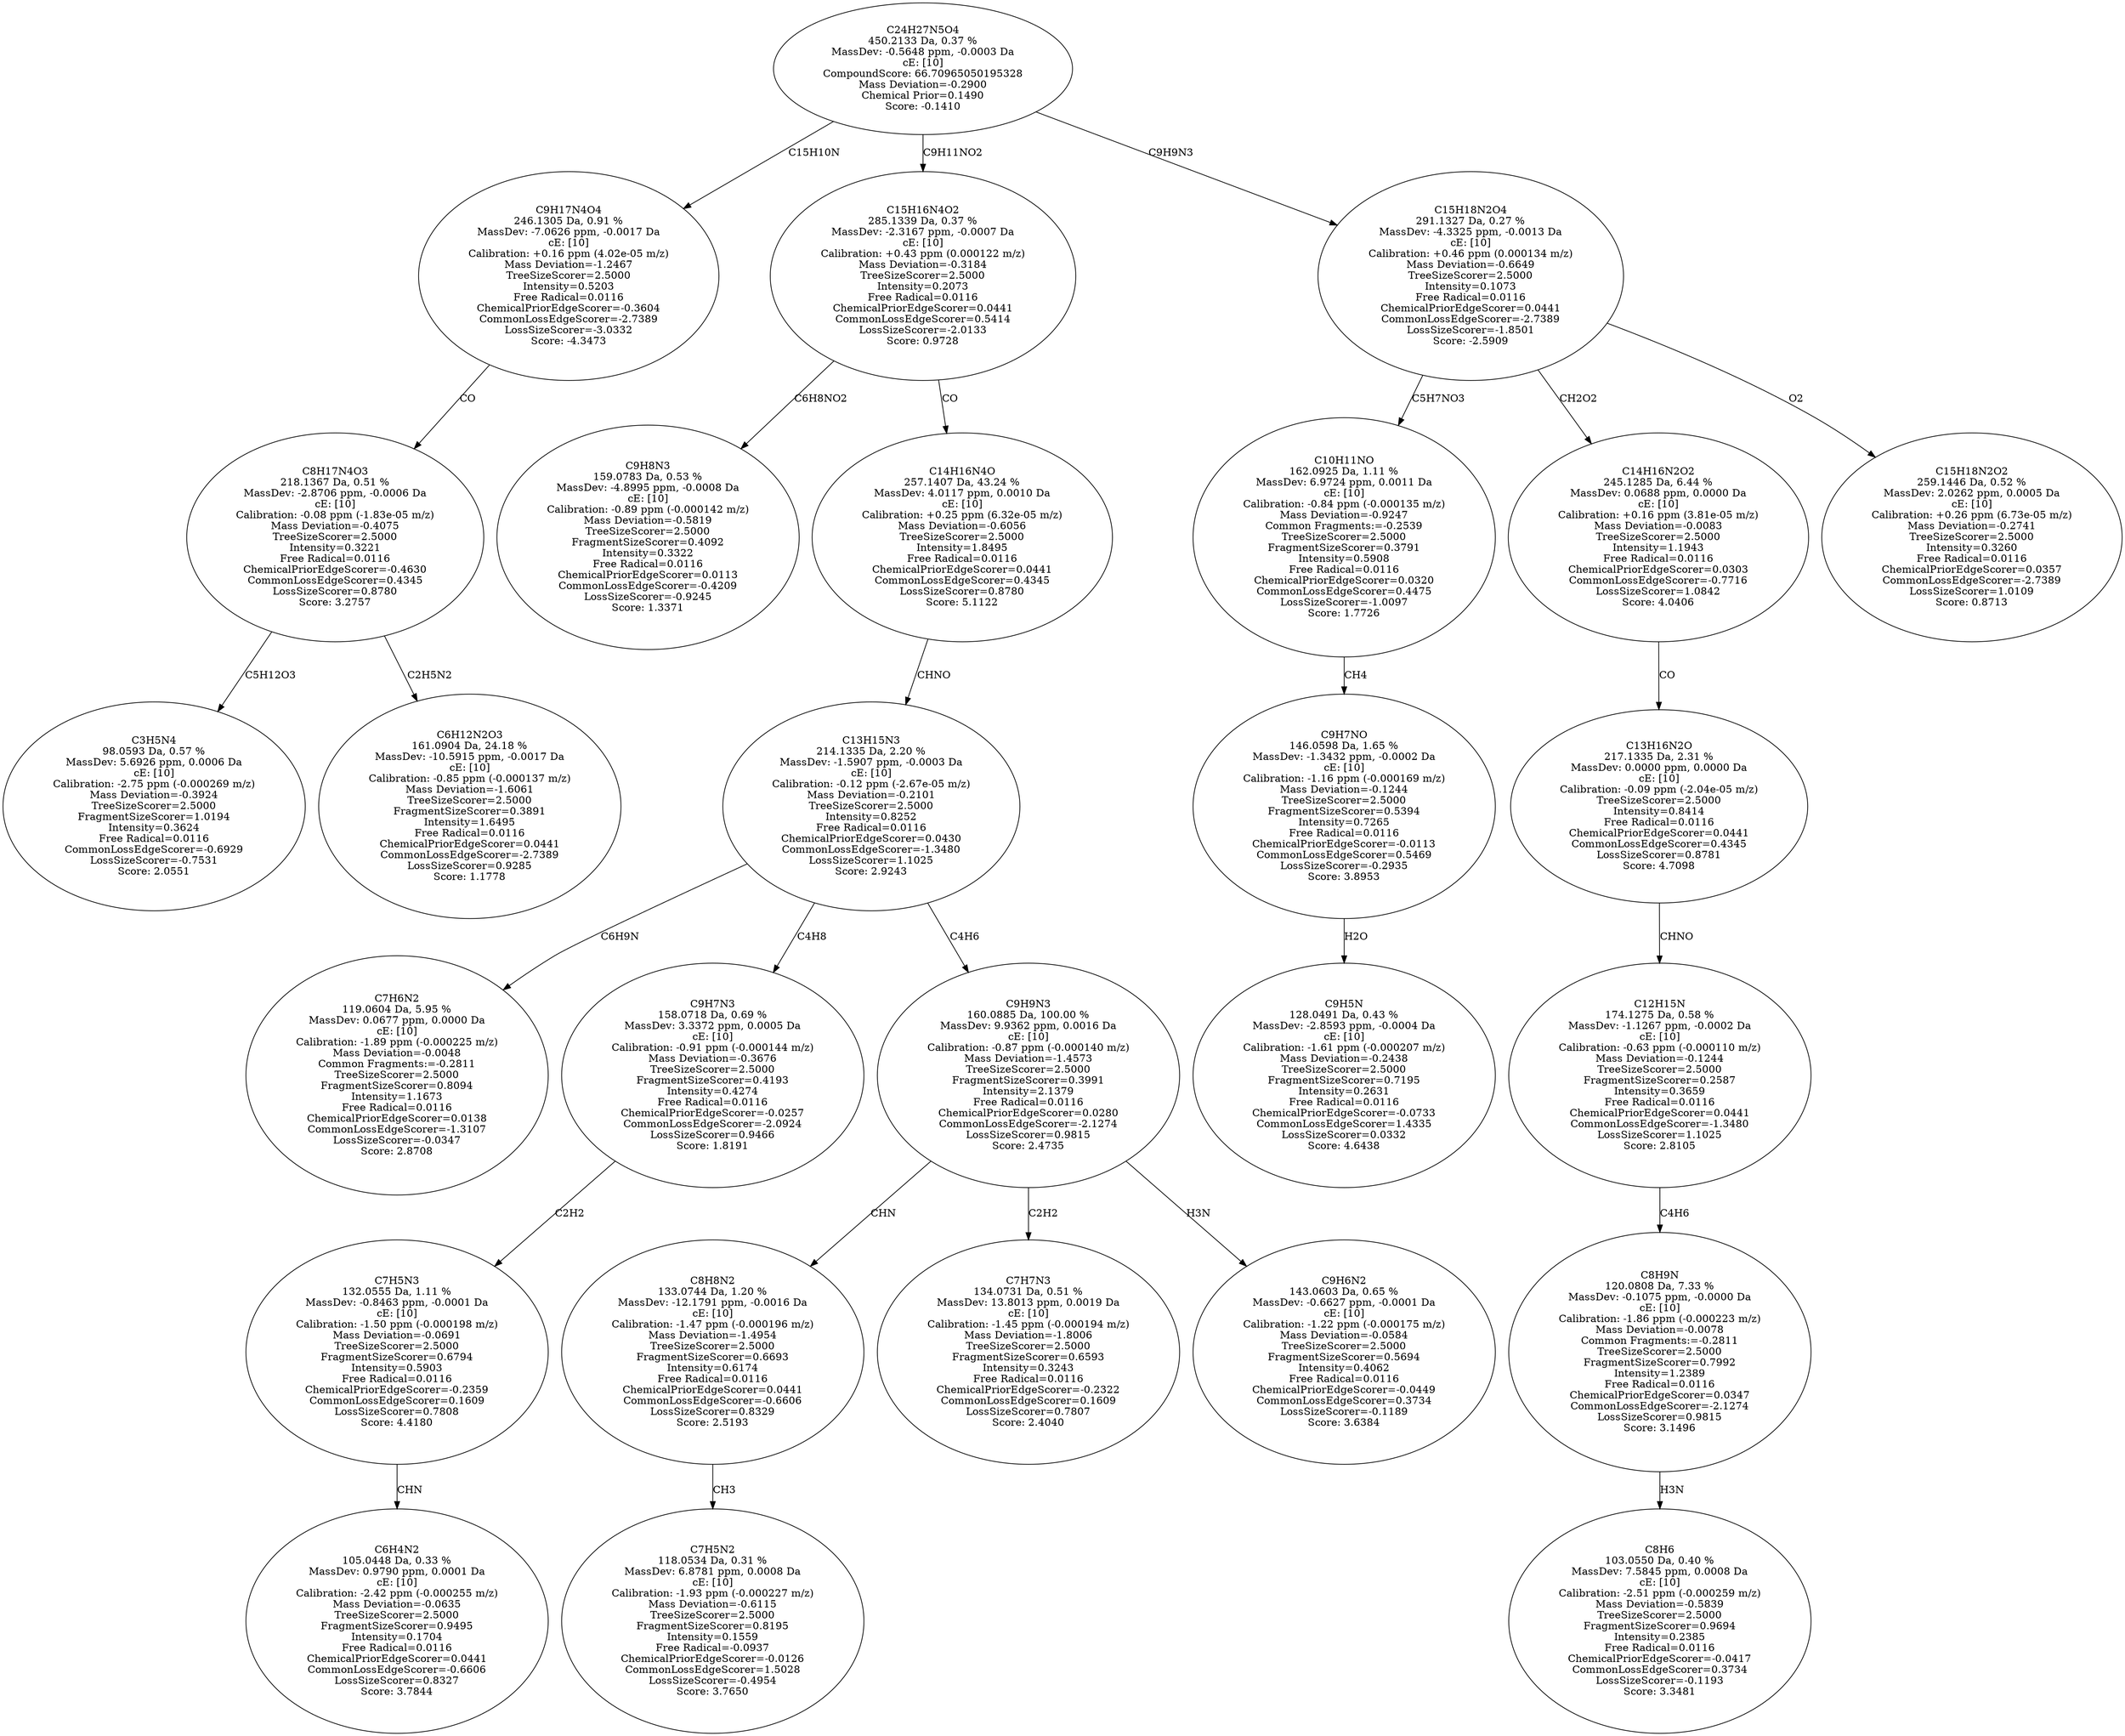 strict digraph {
v1 [label="C3H5N4\n98.0593 Da, 0.57 %\nMassDev: 5.6926 ppm, 0.0006 Da\ncE: [10]\nCalibration: -2.75 ppm (-0.000269 m/z)\nMass Deviation=-0.3924\nTreeSizeScorer=2.5000\nFragmentSizeScorer=1.0194\nIntensity=0.3624\nFree Radical=0.0116\nCommonLossEdgeScorer=-0.6929\nLossSizeScorer=-0.7531\nScore: 2.0551"];
v2 [label="C6H12N2O3\n161.0904 Da, 24.18 %\nMassDev: -10.5915 ppm, -0.0017 Da\ncE: [10]\nCalibration: -0.85 ppm (-0.000137 m/z)\nMass Deviation=-1.6061\nTreeSizeScorer=2.5000\nFragmentSizeScorer=0.3891\nIntensity=1.6495\nFree Radical=0.0116\nChemicalPriorEdgeScorer=0.0441\nCommonLossEdgeScorer=-2.7389\nLossSizeScorer=0.9285\nScore: 1.1778"];
v3 [label="C8H17N4O3\n218.1367 Da, 0.51 %\nMassDev: -2.8706 ppm, -0.0006 Da\ncE: [10]\nCalibration: -0.08 ppm (-1.83e-05 m/z)\nMass Deviation=-0.4075\nTreeSizeScorer=2.5000\nIntensity=0.3221\nFree Radical=0.0116\nChemicalPriorEdgeScorer=-0.4630\nCommonLossEdgeScorer=0.4345\nLossSizeScorer=0.8780\nScore: 3.2757"];
v4 [label="C9H17N4O4\n246.1305 Da, 0.91 %\nMassDev: -7.0626 ppm, -0.0017 Da\ncE: [10]\nCalibration: +0.16 ppm (4.02e-05 m/z)\nMass Deviation=-1.2467\nTreeSizeScorer=2.5000\nIntensity=0.5203\nFree Radical=0.0116\nChemicalPriorEdgeScorer=-0.3604\nCommonLossEdgeScorer=-2.7389\nLossSizeScorer=-3.0332\nScore: -4.3473"];
v5 [label="C9H8N3\n159.0783 Da, 0.53 %\nMassDev: -4.8995 ppm, -0.0008 Da\ncE: [10]\nCalibration: -0.89 ppm (-0.000142 m/z)\nMass Deviation=-0.5819\nTreeSizeScorer=2.5000\nFragmentSizeScorer=0.4092\nIntensity=0.3322\nFree Radical=0.0116\nChemicalPriorEdgeScorer=0.0113\nCommonLossEdgeScorer=-0.4209\nLossSizeScorer=-0.9245\nScore: 1.3371"];
v6 [label="C7H6N2\n119.0604 Da, 5.95 %\nMassDev: 0.0677 ppm, 0.0000 Da\ncE: [10]\nCalibration: -1.89 ppm (-0.000225 m/z)\nMass Deviation=-0.0048\nCommon Fragments:=-0.2811\nTreeSizeScorer=2.5000\nFragmentSizeScorer=0.8094\nIntensity=1.1673\nFree Radical=0.0116\nChemicalPriorEdgeScorer=0.0138\nCommonLossEdgeScorer=-1.3107\nLossSizeScorer=-0.0347\nScore: 2.8708"];
v7 [label="C6H4N2\n105.0448 Da, 0.33 %\nMassDev: 0.9790 ppm, 0.0001 Da\ncE: [10]\nCalibration: -2.42 ppm (-0.000255 m/z)\nMass Deviation=-0.0635\nTreeSizeScorer=2.5000\nFragmentSizeScorer=0.9495\nIntensity=0.1704\nFree Radical=0.0116\nChemicalPriorEdgeScorer=0.0441\nCommonLossEdgeScorer=-0.6606\nLossSizeScorer=0.8327\nScore: 3.7844"];
v8 [label="C7H5N3\n132.0555 Da, 1.11 %\nMassDev: -0.8463 ppm, -0.0001 Da\ncE: [10]\nCalibration: -1.50 ppm (-0.000198 m/z)\nMass Deviation=-0.0691\nTreeSizeScorer=2.5000\nFragmentSizeScorer=0.6794\nIntensity=0.5903\nFree Radical=0.0116\nChemicalPriorEdgeScorer=-0.2359\nCommonLossEdgeScorer=0.1609\nLossSizeScorer=0.7808\nScore: 4.4180"];
v9 [label="C9H7N3\n158.0718 Da, 0.69 %\nMassDev: 3.3372 ppm, 0.0005 Da\ncE: [10]\nCalibration: -0.91 ppm (-0.000144 m/z)\nMass Deviation=-0.3676\nTreeSizeScorer=2.5000\nFragmentSizeScorer=0.4193\nIntensity=0.4274\nFree Radical=0.0116\nChemicalPriorEdgeScorer=-0.0257\nCommonLossEdgeScorer=-2.0924\nLossSizeScorer=0.9466\nScore: 1.8191"];
v10 [label="C7H5N2\n118.0534 Da, 0.31 %\nMassDev: 6.8781 ppm, 0.0008 Da\ncE: [10]\nCalibration: -1.93 ppm (-0.000227 m/z)\nMass Deviation=-0.6115\nTreeSizeScorer=2.5000\nFragmentSizeScorer=0.8195\nIntensity=0.1559\nFree Radical=-0.0937\nChemicalPriorEdgeScorer=-0.0126\nCommonLossEdgeScorer=1.5028\nLossSizeScorer=-0.4954\nScore: 3.7650"];
v11 [label="C8H8N2\n133.0744 Da, 1.20 %\nMassDev: -12.1791 ppm, -0.0016 Da\ncE: [10]\nCalibration: -1.47 ppm (-0.000196 m/z)\nMass Deviation=-1.4954\nTreeSizeScorer=2.5000\nFragmentSizeScorer=0.6693\nIntensity=0.6174\nFree Radical=0.0116\nChemicalPriorEdgeScorer=0.0441\nCommonLossEdgeScorer=-0.6606\nLossSizeScorer=0.8329\nScore: 2.5193"];
v12 [label="C7H7N3\n134.0731 Da, 0.51 %\nMassDev: 13.8013 ppm, 0.0019 Da\ncE: [10]\nCalibration: -1.45 ppm (-0.000194 m/z)\nMass Deviation=-1.8006\nTreeSizeScorer=2.5000\nFragmentSizeScorer=0.6593\nIntensity=0.3243\nFree Radical=0.0116\nChemicalPriorEdgeScorer=-0.2322\nCommonLossEdgeScorer=0.1609\nLossSizeScorer=0.7807\nScore: 2.4040"];
v13 [label="C9H6N2\n143.0603 Da, 0.65 %\nMassDev: -0.6627 ppm, -0.0001 Da\ncE: [10]\nCalibration: -1.22 ppm (-0.000175 m/z)\nMass Deviation=-0.0584\nTreeSizeScorer=2.5000\nFragmentSizeScorer=0.5694\nIntensity=0.4062\nFree Radical=0.0116\nChemicalPriorEdgeScorer=-0.0449\nCommonLossEdgeScorer=0.3734\nLossSizeScorer=-0.1189\nScore: 3.6384"];
v14 [label="C9H9N3\n160.0885 Da, 100.00 %\nMassDev: 9.9362 ppm, 0.0016 Da\ncE: [10]\nCalibration: -0.87 ppm (-0.000140 m/z)\nMass Deviation=-1.4573\nTreeSizeScorer=2.5000\nFragmentSizeScorer=0.3991\nIntensity=2.1379\nFree Radical=0.0116\nChemicalPriorEdgeScorer=0.0280\nCommonLossEdgeScorer=-2.1274\nLossSizeScorer=0.9815\nScore: 2.4735"];
v15 [label="C13H15N3\n214.1335 Da, 2.20 %\nMassDev: -1.5907 ppm, -0.0003 Da\ncE: [10]\nCalibration: -0.12 ppm (-2.67e-05 m/z)\nMass Deviation=-0.2101\nTreeSizeScorer=2.5000\nIntensity=0.8252\nFree Radical=0.0116\nChemicalPriorEdgeScorer=0.0430\nCommonLossEdgeScorer=-1.3480\nLossSizeScorer=1.1025\nScore: 2.9243"];
v16 [label="C14H16N4O\n257.1407 Da, 43.24 %\nMassDev: 4.0117 ppm, 0.0010 Da\ncE: [10]\nCalibration: +0.25 ppm (6.32e-05 m/z)\nMass Deviation=-0.6056\nTreeSizeScorer=2.5000\nIntensity=1.8495\nFree Radical=0.0116\nChemicalPriorEdgeScorer=0.0441\nCommonLossEdgeScorer=0.4345\nLossSizeScorer=0.8780\nScore: 5.1122"];
v17 [label="C15H16N4O2\n285.1339 Da, 0.37 %\nMassDev: -2.3167 ppm, -0.0007 Da\ncE: [10]\nCalibration: +0.43 ppm (0.000122 m/z)\nMass Deviation=-0.3184\nTreeSizeScorer=2.5000\nIntensity=0.2073\nFree Radical=0.0116\nChemicalPriorEdgeScorer=0.0441\nCommonLossEdgeScorer=0.5414\nLossSizeScorer=-2.0133\nScore: 0.9728"];
v18 [label="C9H5N\n128.0491 Da, 0.43 %\nMassDev: -2.8593 ppm, -0.0004 Da\ncE: [10]\nCalibration: -1.61 ppm (-0.000207 m/z)\nMass Deviation=-0.2438\nTreeSizeScorer=2.5000\nFragmentSizeScorer=0.7195\nIntensity=0.2631\nFree Radical=0.0116\nChemicalPriorEdgeScorer=-0.0733\nCommonLossEdgeScorer=1.4335\nLossSizeScorer=0.0332\nScore: 4.6438"];
v19 [label="C9H7NO\n146.0598 Da, 1.65 %\nMassDev: -1.3432 ppm, -0.0002 Da\ncE: [10]\nCalibration: -1.16 ppm (-0.000169 m/z)\nMass Deviation=-0.1244\nTreeSizeScorer=2.5000\nFragmentSizeScorer=0.5394\nIntensity=0.7265\nFree Radical=0.0116\nChemicalPriorEdgeScorer=-0.0113\nCommonLossEdgeScorer=0.5469\nLossSizeScorer=-0.2935\nScore: 3.8953"];
v20 [label="C10H11NO\n162.0925 Da, 1.11 %\nMassDev: 6.9724 ppm, 0.0011 Da\ncE: [10]\nCalibration: -0.84 ppm (-0.000135 m/z)\nMass Deviation=-0.9247\nCommon Fragments:=-0.2539\nTreeSizeScorer=2.5000\nFragmentSizeScorer=0.3791\nIntensity=0.5908\nFree Radical=0.0116\nChemicalPriorEdgeScorer=0.0320\nCommonLossEdgeScorer=0.4475\nLossSizeScorer=-1.0097\nScore: 1.7726"];
v21 [label="C8H6\n103.0550 Da, 0.40 %\nMassDev: 7.5845 ppm, 0.0008 Da\ncE: [10]\nCalibration: -2.51 ppm (-0.000259 m/z)\nMass Deviation=-0.5839\nTreeSizeScorer=2.5000\nFragmentSizeScorer=0.9694\nIntensity=0.2385\nFree Radical=0.0116\nChemicalPriorEdgeScorer=-0.0417\nCommonLossEdgeScorer=0.3734\nLossSizeScorer=-0.1193\nScore: 3.3481"];
v22 [label="C8H9N\n120.0808 Da, 7.33 %\nMassDev: -0.1075 ppm, -0.0000 Da\ncE: [10]\nCalibration: -1.86 ppm (-0.000223 m/z)\nMass Deviation=-0.0078\nCommon Fragments:=-0.2811\nTreeSizeScorer=2.5000\nFragmentSizeScorer=0.7992\nIntensity=1.2389\nFree Radical=0.0116\nChemicalPriorEdgeScorer=0.0347\nCommonLossEdgeScorer=-2.1274\nLossSizeScorer=0.9815\nScore: 3.1496"];
v23 [label="C12H15N\n174.1275 Da, 0.58 %\nMassDev: -1.1267 ppm, -0.0002 Da\ncE: [10]\nCalibration: -0.63 ppm (-0.000110 m/z)\nMass Deviation=-0.1244\nTreeSizeScorer=2.5000\nFragmentSizeScorer=0.2587\nIntensity=0.3659\nFree Radical=0.0116\nChemicalPriorEdgeScorer=0.0441\nCommonLossEdgeScorer=-1.3480\nLossSizeScorer=1.1025\nScore: 2.8105"];
v24 [label="C13H16N2O\n217.1335 Da, 2.31 %\nMassDev: 0.0000 ppm, 0.0000 Da\ncE: [10]\nCalibration: -0.09 ppm (-2.04e-05 m/z)\nTreeSizeScorer=2.5000\nIntensity=0.8414\nFree Radical=0.0116\nChemicalPriorEdgeScorer=0.0441\nCommonLossEdgeScorer=0.4345\nLossSizeScorer=0.8781\nScore: 4.7098"];
v25 [label="C14H16N2O2\n245.1285 Da, 6.44 %\nMassDev: 0.0688 ppm, 0.0000 Da\ncE: [10]\nCalibration: +0.16 ppm (3.81e-05 m/z)\nMass Deviation=-0.0083\nTreeSizeScorer=2.5000\nIntensity=1.1943\nFree Radical=0.0116\nChemicalPriorEdgeScorer=0.0303\nCommonLossEdgeScorer=-0.7716\nLossSizeScorer=1.0842\nScore: 4.0406"];
v26 [label="C15H18N2O2\n259.1446 Da, 0.52 %\nMassDev: 2.0262 ppm, 0.0005 Da\ncE: [10]\nCalibration: +0.26 ppm (6.73e-05 m/z)\nMass Deviation=-0.2741\nTreeSizeScorer=2.5000\nIntensity=0.3260\nFree Radical=0.0116\nChemicalPriorEdgeScorer=0.0357\nCommonLossEdgeScorer=-2.7389\nLossSizeScorer=1.0109\nScore: 0.8713"];
v27 [label="C15H18N2O4\n291.1327 Da, 0.27 %\nMassDev: -4.3325 ppm, -0.0013 Da\ncE: [10]\nCalibration: +0.46 ppm (0.000134 m/z)\nMass Deviation=-0.6649\nTreeSizeScorer=2.5000\nIntensity=0.1073\nFree Radical=0.0116\nChemicalPriorEdgeScorer=0.0441\nCommonLossEdgeScorer=-2.7389\nLossSizeScorer=-1.8501\nScore: -2.5909"];
v28 [label="C24H27N5O4\n450.2133 Da, 0.37 %\nMassDev: -0.5648 ppm, -0.0003 Da\ncE: [10]\nCompoundScore: 66.70965050195328\nMass Deviation=-0.2900\nChemical Prior=0.1490\nScore: -0.1410"];
v3 -> v1 [label="C5H12O3"];
v3 -> v2 [label="C2H5N2"];
v4 -> v3 [label="CO"];
v28 -> v4 [label="C15H10N"];
v17 -> v5 [label="C6H8NO2"];
v15 -> v6 [label="C6H9N"];
v8 -> v7 [label="CHN"];
v9 -> v8 [label="C2H2"];
v15 -> v9 [label="C4H8"];
v11 -> v10 [label="CH3"];
v14 -> v11 [label="CHN"];
v14 -> v12 [label="C2H2"];
v14 -> v13 [label="H3N"];
v15 -> v14 [label="C4H6"];
v16 -> v15 [label="CHNO"];
v17 -> v16 [label="CO"];
v28 -> v17 [label="C9H11NO2"];
v19 -> v18 [label="H2O"];
v20 -> v19 [label="CH4"];
v27 -> v20 [label="C5H7NO3"];
v22 -> v21 [label="H3N"];
v23 -> v22 [label="C4H6"];
v24 -> v23 [label="CHNO"];
v25 -> v24 [label="CO"];
v27 -> v25 [label="CH2O2"];
v27 -> v26 [label="O2"];
v28 -> v27 [label="C9H9N3"];
}
